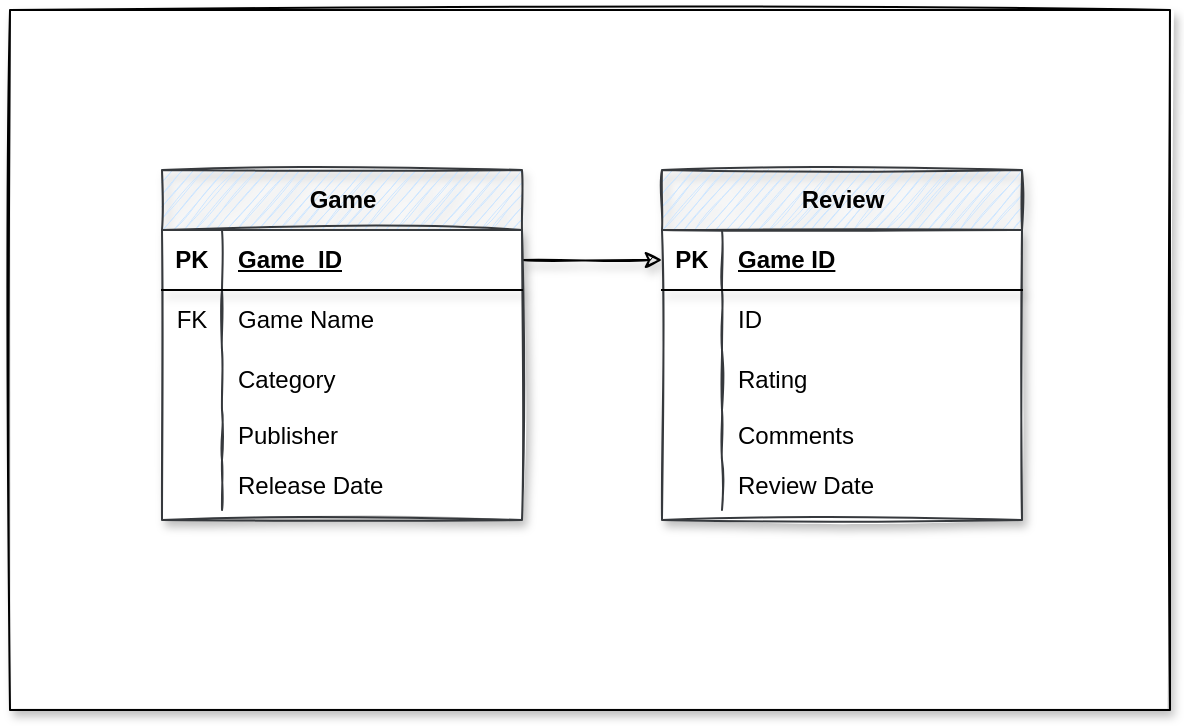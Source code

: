 <mxfile version="17.4.2" type="github">
  <diagram id="C5RBs43oDa-KdzZeNtuy" name="Page-1">
    <mxGraphModel dx="1209" dy="689" grid="1" gridSize="10" guides="1" tooltips="1" connect="1" arrows="1" fold="1" page="1" pageScale="1" pageWidth="827" pageHeight="1169" background="#FFFFFF" math="0" shadow="0">
      <root>
        <mxCell id="WIyWlLk6GJQsqaUBKTNV-0" />
        <mxCell id="WIyWlLk6GJQsqaUBKTNV-1" parent="WIyWlLk6GJQsqaUBKTNV-0" />
        <mxCell id="HuBHfJktZDCMf6H6iAL_-1" value="" style="rounded=0;shadow=1;labelBackgroundColor=none;labelBorderColor=none;sketch=1;verticalAlign=middle;html=1;snapToPoint=0;swimlaneLine=1;" vertex="1" parent="WIyWlLk6GJQsqaUBKTNV-1">
          <mxGeometry x="124" y="45" width="580" height="350" as="geometry" />
        </mxCell>
        <mxCell id="RHLWsvhVLTA_cCZjpxsE-0" value="" style="endArrow=classic;rounded=0;exitX=1;exitY=0.5;exitDx=0;exitDy=0;entryX=0;entryY=0.5;entryDx=0;entryDy=0;sketch=1;shadow=1;labelBackgroundColor=none;labelBorderColor=none;fontColor=default;verticalAlign=middle;html=1;snapToPoint=0;swimlaneLine=1;" parent="WIyWlLk6GJQsqaUBKTNV-1" source="HuBHfJktZDCMf6H6iAL_-7" target="HuBHfJktZDCMf6H6iAL_-26" edge="1">
          <mxGeometry width="50" height="50" relative="1" as="geometry">
            <mxPoint x="390" y="380" as="sourcePoint" />
            <mxPoint x="440" y="330" as="targetPoint" />
          </mxGeometry>
        </mxCell>
        <mxCell id="HuBHfJktZDCMf6H6iAL_-6" value="Game" style="shape=table;startSize=30;container=1;collapsible=1;childLayout=tableLayout;fixedRows=1;rowLines=0;fontStyle=1;align=center;resizeLast=1;shadow=1;labelBackgroundColor=none;labelBorderColor=none;strokeColor=#36393d;fillColor=#cce5ff;html=1;swimlaneFillColor=default;sketch=1;" vertex="1" parent="WIyWlLk6GJQsqaUBKTNV-1">
          <mxGeometry x="200" y="125" width="180" height="175" as="geometry" />
        </mxCell>
        <mxCell id="HuBHfJktZDCMf6H6iAL_-7" value="" style="shape=tableRow;horizontal=0;startSize=0;swimlaneHead=0;swimlaneBody=0;fillColor=none;collapsible=0;dropTarget=0;points=[[0,0.5],[1,0.5]];portConstraint=eastwest;top=0;left=0;right=0;bottom=1;shadow=1;labelBackgroundColor=none;labelBorderColor=none;fontColor=default;strokeColor=default;html=1;" vertex="1" parent="HuBHfJktZDCMf6H6iAL_-6">
          <mxGeometry y="30" width="180" height="30" as="geometry" />
        </mxCell>
        <mxCell id="HuBHfJktZDCMf6H6iAL_-8" value="PK" style="shape=partialRectangle;connectable=0;fillColor=none;top=0;left=0;bottom=0;right=0;fontStyle=1;overflow=hidden;shadow=1;labelBackgroundColor=none;labelBorderColor=none;fontColor=default;strokeColor=default;html=1;" vertex="1" parent="HuBHfJktZDCMf6H6iAL_-7">
          <mxGeometry width="30" height="30" as="geometry">
            <mxRectangle width="30" height="30" as="alternateBounds" />
          </mxGeometry>
        </mxCell>
        <mxCell id="HuBHfJktZDCMf6H6iAL_-9" value="Game_ID" style="shape=partialRectangle;connectable=0;fillColor=none;top=0;left=0;bottom=0;right=0;align=left;spacingLeft=6;fontStyle=5;overflow=hidden;shadow=1;labelBackgroundColor=none;labelBorderColor=none;fontColor=default;strokeColor=default;html=1;" vertex="1" parent="HuBHfJktZDCMf6H6iAL_-7">
          <mxGeometry x="30" width="150" height="30" as="geometry">
            <mxRectangle width="150" height="30" as="alternateBounds" />
          </mxGeometry>
        </mxCell>
        <mxCell id="HuBHfJktZDCMf6H6iAL_-10" value="" style="shape=tableRow;horizontal=0;startSize=0;swimlaneHead=0;swimlaneBody=0;fillColor=none;collapsible=0;dropTarget=0;points=[[0,0.5],[1,0.5]];portConstraint=eastwest;top=0;left=0;right=0;bottom=0;shadow=1;labelBackgroundColor=none;labelBorderColor=none;fontColor=default;strokeColor=default;html=1;" vertex="1" parent="HuBHfJktZDCMf6H6iAL_-6">
          <mxGeometry y="60" width="180" height="30" as="geometry" />
        </mxCell>
        <mxCell id="HuBHfJktZDCMf6H6iAL_-11" value="FK" style="shape=partialRectangle;connectable=0;fillColor=none;top=0;left=0;bottom=0;right=0;editable=1;overflow=hidden;shadow=1;labelBackgroundColor=none;labelBorderColor=none;fontColor=default;strokeColor=default;html=1;" vertex="1" parent="HuBHfJktZDCMf6H6iAL_-10">
          <mxGeometry width="30" height="30" as="geometry">
            <mxRectangle width="30" height="30" as="alternateBounds" />
          </mxGeometry>
        </mxCell>
        <mxCell id="HuBHfJktZDCMf6H6iAL_-12" value="Game Name" style="shape=partialRectangle;connectable=0;fillColor=none;top=0;left=0;bottom=0;right=0;align=left;spacingLeft=6;overflow=hidden;shadow=1;labelBackgroundColor=none;labelBorderColor=none;fontColor=default;strokeColor=default;html=1;" vertex="1" parent="HuBHfJktZDCMf6H6iAL_-10">
          <mxGeometry x="30" width="150" height="30" as="geometry">
            <mxRectangle width="150" height="30" as="alternateBounds" />
          </mxGeometry>
        </mxCell>
        <mxCell id="HuBHfJktZDCMf6H6iAL_-13" value="" style="shape=tableRow;horizontal=0;startSize=0;swimlaneHead=0;swimlaneBody=0;fillColor=none;collapsible=0;dropTarget=0;points=[[0,0.5],[1,0.5]];portConstraint=eastwest;top=0;left=0;right=0;bottom=0;shadow=1;labelBackgroundColor=none;labelBorderColor=none;fontColor=default;strokeColor=default;html=1;rounded=0;sketch=0;swimlaneFillColor=none;" vertex="1" parent="HuBHfJktZDCMf6H6iAL_-6">
          <mxGeometry y="90" width="180" height="30" as="geometry" />
        </mxCell>
        <mxCell id="HuBHfJktZDCMf6H6iAL_-14" value="" style="shape=partialRectangle;connectable=0;fillColor=none;top=0;left=0;bottom=0;right=0;editable=1;overflow=hidden;shadow=1;labelBackgroundColor=none;labelBorderColor=none;fontColor=default;strokeColor=default;html=1;" vertex="1" parent="HuBHfJktZDCMf6H6iAL_-13">
          <mxGeometry width="30" height="30" as="geometry">
            <mxRectangle width="30" height="30" as="alternateBounds" />
          </mxGeometry>
        </mxCell>
        <mxCell id="HuBHfJktZDCMf6H6iAL_-15" value="Category" style="shape=partialRectangle;connectable=0;fillColor=none;top=0;left=0;bottom=0;right=0;align=left;spacingLeft=6;overflow=hidden;shadow=1;labelBackgroundColor=none;labelBorderColor=none;fontColor=default;strokeColor=default;html=1;" vertex="1" parent="HuBHfJktZDCMf6H6iAL_-13">
          <mxGeometry x="30" width="150" height="30" as="geometry">
            <mxRectangle width="150" height="30" as="alternateBounds" />
          </mxGeometry>
        </mxCell>
        <mxCell id="HuBHfJktZDCMf6H6iAL_-16" value="" style="shape=tableRow;horizontal=0;startSize=0;swimlaneHead=0;swimlaneBody=0;fillColor=none;collapsible=0;dropTarget=0;points=[[0,0.5],[1,0.5]];portConstraint=eastwest;top=0;left=0;right=0;bottom=0;shadow=1;labelBackgroundColor=none;labelBorderColor=none;fontColor=default;strokeColor=default;html=1;" vertex="1" parent="HuBHfJktZDCMf6H6iAL_-6">
          <mxGeometry y="120" width="180" height="25" as="geometry" />
        </mxCell>
        <mxCell id="HuBHfJktZDCMf6H6iAL_-17" value="" style="shape=partialRectangle;connectable=0;fillColor=none;top=0;left=0;bottom=0;right=0;editable=1;overflow=hidden;shadow=1;labelBackgroundColor=none;labelBorderColor=none;fontColor=default;strokeColor=default;html=1;" vertex="1" parent="HuBHfJktZDCMf6H6iAL_-16">
          <mxGeometry width="30" height="25" as="geometry">
            <mxRectangle width="30" height="25" as="alternateBounds" />
          </mxGeometry>
        </mxCell>
        <mxCell id="HuBHfJktZDCMf6H6iAL_-18" value="Publisher" style="shape=partialRectangle;connectable=0;fillColor=none;top=0;left=0;bottom=0;right=0;align=left;spacingLeft=6;overflow=hidden;shadow=1;labelBackgroundColor=none;labelBorderColor=none;fontColor=default;strokeColor=default;html=1;" vertex="1" parent="HuBHfJktZDCMf6H6iAL_-16">
          <mxGeometry x="30" width="150" height="25" as="geometry">
            <mxRectangle width="150" height="25" as="alternateBounds" />
          </mxGeometry>
        </mxCell>
        <mxCell id="HuBHfJktZDCMf6H6iAL_-22" value="" style="shape=tableRow;horizontal=0;startSize=0;swimlaneHead=0;swimlaneBody=0;fillColor=none;collapsible=0;dropTarget=0;points=[[0,0.5],[1,0.5]];portConstraint=eastwest;top=0;left=0;right=0;bottom=0;shadow=1;labelBackgroundColor=none;labelBorderColor=none;fontColor=default;strokeColor=default;html=1;" vertex="1" parent="HuBHfJktZDCMf6H6iAL_-6">
          <mxGeometry y="145" width="180" height="25" as="geometry" />
        </mxCell>
        <mxCell id="HuBHfJktZDCMf6H6iAL_-23" value="" style="shape=partialRectangle;connectable=0;fillColor=none;top=0;left=0;bottom=0;right=0;editable=1;overflow=hidden;shadow=1;labelBackgroundColor=none;labelBorderColor=none;fontColor=default;strokeColor=default;html=1;" vertex="1" parent="HuBHfJktZDCMf6H6iAL_-22">
          <mxGeometry width="30" height="25" as="geometry">
            <mxRectangle width="30" height="25" as="alternateBounds" />
          </mxGeometry>
        </mxCell>
        <mxCell id="HuBHfJktZDCMf6H6iAL_-24" value="Release Date" style="shape=partialRectangle;connectable=0;fillColor=none;top=0;left=0;bottom=0;right=0;align=left;spacingLeft=6;overflow=hidden;shadow=1;labelBackgroundColor=none;labelBorderColor=none;fontColor=default;strokeColor=default;html=1;" vertex="1" parent="HuBHfJktZDCMf6H6iAL_-22">
          <mxGeometry x="30" width="150" height="25" as="geometry">
            <mxRectangle width="150" height="25" as="alternateBounds" />
          </mxGeometry>
        </mxCell>
        <mxCell id="HuBHfJktZDCMf6H6iAL_-25" value="Review" style="shape=table;startSize=30;container=1;collapsible=1;childLayout=tableLayout;fixedRows=1;rowLines=0;fontStyle=1;align=center;resizeLast=1;shadow=1;labelBackgroundColor=none;labelBorderColor=none;strokeColor=#36393d;fillColor=#cce5ff;html=1;swimlaneFillColor=default;sketch=1;" vertex="1" parent="WIyWlLk6GJQsqaUBKTNV-1">
          <mxGeometry x="450" y="125" width="180" height="175" as="geometry" />
        </mxCell>
        <mxCell id="HuBHfJktZDCMf6H6iAL_-26" value="" style="shape=tableRow;horizontal=0;startSize=0;swimlaneHead=0;swimlaneBody=0;fillColor=none;collapsible=0;dropTarget=0;points=[[0,0.5],[1,0.5]];portConstraint=eastwest;top=0;left=0;right=0;bottom=1;shadow=1;labelBackgroundColor=none;labelBorderColor=none;fontColor=default;strokeColor=default;html=1;" vertex="1" parent="HuBHfJktZDCMf6H6iAL_-25">
          <mxGeometry y="30" width="180" height="30" as="geometry" />
        </mxCell>
        <mxCell id="HuBHfJktZDCMf6H6iAL_-27" value="PK" style="shape=partialRectangle;connectable=0;fillColor=none;top=0;left=0;bottom=0;right=0;fontStyle=1;overflow=hidden;shadow=1;labelBackgroundColor=none;labelBorderColor=none;fontColor=default;strokeColor=default;html=1;sketch=1;" vertex="1" parent="HuBHfJktZDCMf6H6iAL_-26">
          <mxGeometry width="30" height="30" as="geometry">
            <mxRectangle width="30" height="30" as="alternateBounds" />
          </mxGeometry>
        </mxCell>
        <mxCell id="HuBHfJktZDCMf6H6iAL_-28" value="Game ID" style="shape=partialRectangle;connectable=0;fillColor=none;top=0;left=0;bottom=0;right=0;align=left;spacingLeft=6;fontStyle=5;overflow=hidden;shadow=1;labelBackgroundColor=none;labelBorderColor=none;fontColor=default;strokeColor=default;html=1;" vertex="1" parent="HuBHfJktZDCMf6H6iAL_-26">
          <mxGeometry x="30" width="150" height="30" as="geometry">
            <mxRectangle width="150" height="30" as="alternateBounds" />
          </mxGeometry>
        </mxCell>
        <mxCell id="HuBHfJktZDCMf6H6iAL_-29" value="" style="shape=tableRow;horizontal=0;startSize=0;swimlaneHead=0;swimlaneBody=0;fillColor=none;collapsible=0;dropTarget=0;points=[[0,0.5],[1,0.5]];portConstraint=eastwest;top=0;left=0;right=0;bottom=0;shadow=1;labelBackgroundColor=none;labelBorderColor=none;fontColor=default;strokeColor=default;html=1;" vertex="1" parent="HuBHfJktZDCMf6H6iAL_-25">
          <mxGeometry y="60" width="180" height="30" as="geometry" />
        </mxCell>
        <mxCell id="HuBHfJktZDCMf6H6iAL_-30" value="" style="shape=partialRectangle;connectable=0;fillColor=none;top=0;left=0;bottom=0;right=0;editable=1;overflow=hidden;shadow=1;labelBackgroundColor=none;labelBorderColor=none;fontColor=default;strokeColor=default;html=1;sketch=1;" vertex="1" parent="HuBHfJktZDCMf6H6iAL_-29">
          <mxGeometry width="30" height="30" as="geometry">
            <mxRectangle width="30" height="30" as="alternateBounds" />
          </mxGeometry>
        </mxCell>
        <mxCell id="HuBHfJktZDCMf6H6iAL_-31" value="ID&amp;nbsp;" style="shape=partialRectangle;connectable=0;fillColor=none;top=0;left=0;bottom=0;right=0;align=left;spacingLeft=6;overflow=hidden;shadow=1;labelBackgroundColor=none;labelBorderColor=none;fontColor=default;strokeColor=default;html=1;" vertex="1" parent="HuBHfJktZDCMf6H6iAL_-29">
          <mxGeometry x="30" width="150" height="30" as="geometry">
            <mxRectangle width="150" height="30" as="alternateBounds" />
          </mxGeometry>
        </mxCell>
        <mxCell id="HuBHfJktZDCMf6H6iAL_-32" value="" style="shape=tableRow;horizontal=0;startSize=0;swimlaneHead=0;swimlaneBody=0;fillColor=none;collapsible=0;dropTarget=0;points=[[0,0.5],[1,0.5]];portConstraint=eastwest;top=0;left=0;right=0;bottom=0;shadow=1;labelBackgroundColor=none;labelBorderColor=none;fontColor=default;strokeColor=default;html=1;rounded=0;sketch=0;swimlaneFillColor=none;" vertex="1" parent="HuBHfJktZDCMf6H6iAL_-25">
          <mxGeometry y="90" width="180" height="30" as="geometry" />
        </mxCell>
        <mxCell id="HuBHfJktZDCMf6H6iAL_-33" value="" style="shape=partialRectangle;connectable=0;fillColor=none;top=0;left=0;bottom=0;right=0;editable=1;overflow=hidden;shadow=1;labelBackgroundColor=none;labelBorderColor=none;fontColor=default;strokeColor=default;html=1;" vertex="1" parent="HuBHfJktZDCMf6H6iAL_-32">
          <mxGeometry width="30" height="30" as="geometry">
            <mxRectangle width="30" height="30" as="alternateBounds" />
          </mxGeometry>
        </mxCell>
        <mxCell id="HuBHfJktZDCMf6H6iAL_-34" value="Rating" style="shape=partialRectangle;connectable=0;fillColor=none;top=0;left=0;bottom=0;right=0;align=left;spacingLeft=6;overflow=hidden;shadow=1;labelBackgroundColor=none;labelBorderColor=none;fontColor=default;strokeColor=default;html=1;" vertex="1" parent="HuBHfJktZDCMf6H6iAL_-32">
          <mxGeometry x="30" width="150" height="30" as="geometry">
            <mxRectangle width="150" height="30" as="alternateBounds" />
          </mxGeometry>
        </mxCell>
        <mxCell id="HuBHfJktZDCMf6H6iAL_-35" value="" style="shape=tableRow;horizontal=0;startSize=0;swimlaneHead=0;swimlaneBody=0;fillColor=none;collapsible=0;dropTarget=0;points=[[0,0.5],[1,0.5]];portConstraint=eastwest;top=0;left=0;right=0;bottom=0;shadow=1;labelBackgroundColor=none;labelBorderColor=none;fontColor=default;strokeColor=default;html=1;" vertex="1" parent="HuBHfJktZDCMf6H6iAL_-25">
          <mxGeometry y="120" width="180" height="25" as="geometry" />
        </mxCell>
        <mxCell id="HuBHfJktZDCMf6H6iAL_-36" value="" style="shape=partialRectangle;connectable=0;fillColor=none;top=0;left=0;bottom=0;right=0;editable=1;overflow=hidden;shadow=1;labelBackgroundColor=none;labelBorderColor=none;fontColor=default;strokeColor=default;html=1;" vertex="1" parent="HuBHfJktZDCMf6H6iAL_-35">
          <mxGeometry width="30" height="25" as="geometry">
            <mxRectangle width="30" height="25" as="alternateBounds" />
          </mxGeometry>
        </mxCell>
        <mxCell id="HuBHfJktZDCMf6H6iAL_-37" value="Comments" style="shape=partialRectangle;connectable=0;fillColor=none;top=0;left=0;bottom=0;right=0;align=left;spacingLeft=6;overflow=hidden;shadow=1;labelBackgroundColor=none;labelBorderColor=none;fontColor=default;strokeColor=default;html=1;" vertex="1" parent="HuBHfJktZDCMf6H6iAL_-35">
          <mxGeometry x="30" width="150" height="25" as="geometry">
            <mxRectangle width="150" height="25" as="alternateBounds" />
          </mxGeometry>
        </mxCell>
        <mxCell id="HuBHfJktZDCMf6H6iAL_-38" value="" style="shape=tableRow;horizontal=0;startSize=0;swimlaneHead=0;swimlaneBody=0;fillColor=none;collapsible=0;dropTarget=0;points=[[0,0.5],[1,0.5]];portConstraint=eastwest;top=0;left=0;right=0;bottom=0;shadow=1;labelBackgroundColor=none;labelBorderColor=none;fontColor=default;strokeColor=default;html=1;" vertex="1" parent="HuBHfJktZDCMf6H6iAL_-25">
          <mxGeometry y="145" width="180" height="25" as="geometry" />
        </mxCell>
        <mxCell id="HuBHfJktZDCMf6H6iAL_-39" value="" style="shape=partialRectangle;connectable=0;fillColor=none;top=0;left=0;bottom=0;right=0;editable=1;overflow=hidden;shadow=1;labelBackgroundColor=none;labelBorderColor=none;fontColor=default;strokeColor=default;html=1;" vertex="1" parent="HuBHfJktZDCMf6H6iAL_-38">
          <mxGeometry width="30" height="25" as="geometry">
            <mxRectangle width="30" height="25" as="alternateBounds" />
          </mxGeometry>
        </mxCell>
        <mxCell id="HuBHfJktZDCMf6H6iAL_-40" value="Review Date" style="shape=partialRectangle;connectable=0;fillColor=none;top=0;left=0;bottom=0;right=0;align=left;spacingLeft=6;overflow=hidden;shadow=1;labelBackgroundColor=none;labelBorderColor=none;fontColor=default;strokeColor=default;html=1;" vertex="1" parent="HuBHfJktZDCMf6H6iAL_-38">
          <mxGeometry x="30" width="150" height="25" as="geometry">
            <mxRectangle width="150" height="25" as="alternateBounds" />
          </mxGeometry>
        </mxCell>
      </root>
    </mxGraphModel>
  </diagram>
</mxfile>

